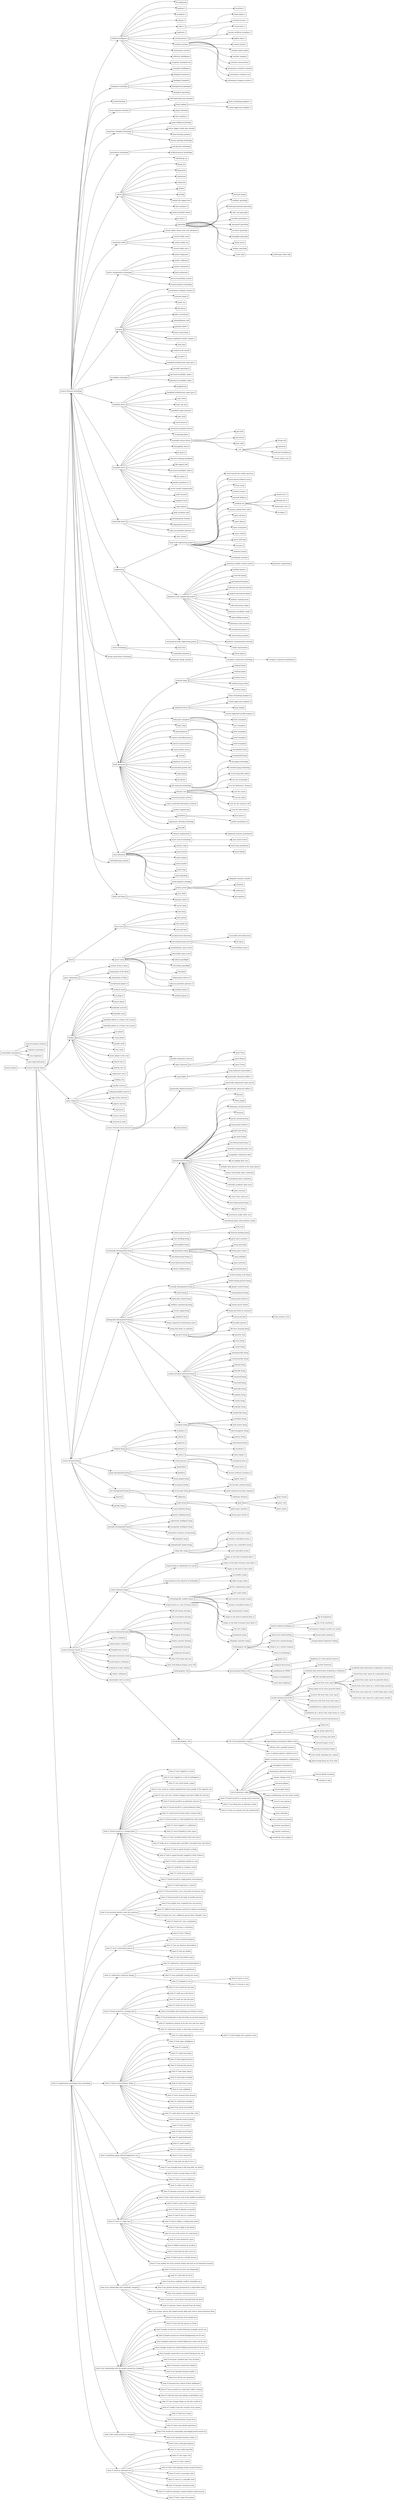 digraph MultiStep {

  rankdir=LR;
  node [shape=record];

  "literary theme" -> "science fictional theme";
  "science fictional theme" -> "science fictional technology";
  "science fictional technology" -> "artificial intelligence";
  "artificial intelligence" -> "AI safeguards";
  "artificial intelligence" -> "android::1";
  "android::1" -> "sex-droid::1";
  "artificial intelligence" -> "archailect::1";
  "artificial intelligence" -> "cyborg::1";
  "artificial intelligence" -> "robot::1";
  "robot::1" -> "robot helper::1";
  "robot::1" -> "mechanical man::1";
  "artificial intelligence" -> "replicant::1";
  "artificial intelligence" -> "virtual person::1";
  "virtual person::1" -> "virtual lover::1";
  "virtual person::1" -> "ancient artificial custodian::1";
  "virtual person::1" -> "digital clone::1";
  "artificial intelligence" -> "sentient machine";
  "sentient machine" -> "sentient bomb::1";
  "sentient machine" -> "sentient space probe";
  "sentient machine" -> "sentient computer";
  "sentient machine" -> "sentient nanomachines";
  "sentient machine" -> "autonomous sentient coworker";
  "sentient machine" -> "autonomous sentient tool";
  "artificial intelligence" -> "autonomous system";
  "autonomous system" -> "autonomous weapons system::1";
  "artificial intelligence" -> "collective intelligence";
  "artificial intelligence" -> "computer simulated war";
  "artificial intelligence" -> "emergent intelligence";
  "science fictional technology" -> "biological technology";
  "biological technology" -> "biological machinery";
  "biological technology" -> "biological computer";
  "biological technology" -> "bioengineered pathogen";
  "biological technology" -> "biological spaceship";
  "science fictional technology" -> "nanotechnology";
  "nanotechnology" -> "self-replicating nano-machine";
  "science fictional technology" -> "brain-computer interface";
  "brain-computer interface" -> "brain implant";
  "brain implant" -> "brain stimulating implant::1";
  "brain implant" -> "cranial aggression implant::1";
  "brain-computer interface" -> "plug-in learning";
  "science fictional technology" -> "spacetime changing technology";
  "spacetime changing technology" -> "time machine::1";
  "spacetime changing technology" -> "space folding technology";
  "spacetime changing technology" -> "device bigger inside than outside";
  "spacetime changing technology" -> "time freezing machine";
  "spacetime changing technology" -> "history altering technology";
  "science fictional technology" -> "gravitation technology";
  "gravitation technology" -> "anti-gravity technology";
  "gravitation technology" -> "artificial gravity technology";
  "science fictional technology" -> "vehicle";
  "vehicle" -> "self-driving car";
  "vehicle" -> "flying car";
  "vehicle" -> "flying boat";
  "vehicle" -> "subterrene";
  "vehicle" -> "submarine";
  "vehicle" -> "airliner";
  "vehicle" -> "airship";
  "vehicle" -> "mobile life support box";
  "vehicle" -> "time machine::2";
  "vehicle" -> "mind-controlled vehicle";
  "vehicle" -> "jet pack::1";
  "vehicle" -> "spaceship";
  "spaceship" -> "Bussard ramjet";
  "spaceship" -> "modular spaceship";
  "spaceship" -> "multi-generational spaceship";
  "spaceship" -> "solar sail spaceship";
  "spaceship" -> "invisible spaceship::1";
  "spaceship" -> "unmanned spaceship";
  "spaceship" -> "ion drive spaceship";
  "spaceship" -> "intangible spaceship";
  "spaceship" -> "flying saucer";
  "spaceship" -> "sleeper spaceship";
  "spaceship" -> "rocket ship";
  "rocket ship" -> "multistage rocket ship";
  "science fictional technology" -> "simulated reality";
  "simulated reality" -> "virtual reality choose your own adventure";
  "simulated reality" -> "virtual reality room";
  "simulated reality" -> "virtual reality sex";
  "simulated reality" -> "virtual reality suit::1";
  "science fictional technology" -> "matter manipulation technology";
  "matter manipulation technology" -> "matter duplicator";
  "matter manipulation technology" -> "matter replicator";
  "matter manipulation technology" -> "matter transmuter";
  "matter manipulation technology" -> "food synthesizer";
  "matter manipulation technology" -> "give-you-anything scanner";
  "planetary weather control system" -> "planetary engineering";
  "science fictional technology" -> "weapon";
  "weapon" -> "autonomous weapons system::2";
  "weapon" -> "sentient bomb::2";
  "weapon" -> "death ray";
  "weapon" -> "kill button";
  "weapon" -> "killer microdrone";
  "weapon" -> "immobilization web";
  "weapon" -> "paralysis field::1";
  "weapon" -> "smart ammunition";
  "weapon" -> "human implanted suicide weapon::1";
  "weapon" -> "sonic gun";
  "weapon" -> "surface-to-air missile";
  "weapon" -> "sun gun::1";
  "weapon" -> "handheld multifunction super gun::1";
  "science fictional technology" -> "invisibility technology";
  "invisibility technology" -> "invisible spaceship::2";
  "invisibility technology" -> "personal invisibility cloak::1";
  "invisibility technology" -> "planetary invisibility cloak::1";
  "science fictional technology" -> "handheld device";
  "handheld device" -> "handheld lab";
  "handheld device" -> "handheld multifunction super gun::2";
  "handheld device" -> "sonic razor";
  "handheld device" -> "super spy pen";
  "handheld device" -> "handheld organ extractor";
  "handheld device" -> "pain stick";
  "handheld device" -> "metal detector";
  "science fictional technology" -> "wearable device";
  "wearable device" -> "everlasting fabric";
  "wearable device" -> "wearable torture device";
  "wearable torture device" -> "pain belt";
  "wearable torture device" -> "pain buzzer";
  "wearable torture device" -> "pain collar";
  "wearable device" -> "intangibility device";
  "wearable device" -> "jet pack::2";
  "wearable device" -> "life force draining headband";
  "wearable device" -> "life-support belt";
  "wearable torture device" -> "suit";
  "suit" -> "diving suit";
  "suit" -> "spacesuit";
  "suit" -> "powered exoskeleton";
  "suit" -> "virtual reality suit::2";
  "wearable device" -> "personal invisibility cloak::2";
  "wearable device" -> "face patch::1";
  "wearable device" -> "perfect prosthetics::1";
  "wearable device" -> "secret toenail compartment";
  "wearable device" -> "ankle bracelet";
  "wearable device" -> "magnetic boots";
  "wearable device" -> "super glasses";
  "super glasses" -> "vision beyond the visible spectrum";
  "super glasses" -> "sonar-based artificial vision";
  "super glasses" -> "X-ray vision";
  "science fictional technology" -> "booth-like device";
  "booth-like device" -> "baby incubator pod";
  "booth-like device" -> "disintegration chamber";
  "booth-like device" -> "teleportation device::1";
  "booth-like device" -> "take-you-anywhere gateway::1";
  "booth-like device" -> "sonic shower";
  "science fictional technology" -> "engineering";
  "engineering" -> "large-scale engineering project";
  "large-scale engineering project" -> "artificial island::1";
  "large-scale engineering project" -> "asteroid deflector";
  "large-scale engineering project" -> "artificial city";
  "artificial city" -> "domed city::1";
  "artificial city" -> "floating city::1";
  "artificial city" -> "underwater city::1";
  "artificial city" -> "arcology::1";
  "large-scale engineering project" -> "mining a planet from orbit";
  "large-scale engineering project" -> "space elevator";
  "large-scale engineering project" -> "space library";
  "large-scale engineering project" -> "space monument";
  "large-scale engineering project" -> "space station";
  "large-scale engineering project" -> "space telescope";
  "large-scale engineering project" -> "sun gun::2";
  "large-scale engineering project" -> "undersea tunnel";
  "large-scale engineering project" -> "earthquake machine";
  "engineering" -> "planetary-scale engineering project";
  "planetary-scale engineering project" -> "artificial planet::1";
  "planetary-scale engineering project" -> "asteroid mining";
  "planetary-scale engineering project" -> "geoengineered planet";
  "planetary-scale engineering project" -> "hollowed out asteroid habitat";
  "planetary-scale engineering project" -> "magical amusement planet";
  "planetary-scale engineering project" -> "military training moon";
  "planetary-scale engineering project" -> "off-world prison colony";
  "planetary-scale engineering project" -> "planetary invisibility cloak::2";
  "planetary-scale engineering project" -> "planet killing weapon";
  "planetary-scale engineering project" -> "planetary-scale machine";
  "planetary-scale engineering project" -> "terraformed planet::1";
  "planetary-scale engineering project" -> "world eating machine";
  "planetary-scale engineering project" -> "planetary weather control system";
  "engineering" -> "astronomical-scale engineering project";
  "astronomical-scale engineering project" -> "galactic communication network";
  "astronomical-scale engineering project" -> "stellar rejuvenation";
  "astronomical-scale engineering project" -> "Dyson sphere";
  "science fictional technology" -> "stasis technology";
  "stasis technology" -> "stasis box";
  "stasis technology" -> "suspended animation";
  "suspended animation" -> "cryogenic suspension technology";
  "cryogenic suspension technology" -> "cryogenic suspension punishment";
  "science fictional technology" -> "energy generation technology";
  "energy generation technology" -> "perpetual energy machine";
  "science fictional technology" -> "body alteration";
  "body alteration" -> "artificial organ";
  "artificial organ" -> "artificial blood";
  "artificial organ" -> "artificial gland";
  "artificial organ" -> "artificial heart";
  "artificial organ" -> "artificial human body";
  "artificial organ" -> "artificial lungs";
  "body alteration" -> "implanted device";
  "implanted device" -> "brain stimulating implant::2";
  "implanted device" -> "cranial aggression implant::2";
  "implanted device" -> "pain implant";
  "implanted device" -> "human implanted suicide weapon::2";
  "body alteration" -> "body part transplant";
  "body part transplant" -> "brain transplant";
  "body part transplant" -> "eye transplant";
  "body part transplant" -> "fetal transplant";
  "body part transplant" -> "hand transplant";
  "body part transplant" -> "head transplant";
  "body alteration" -> "body swap";
  "body alteration" -> "disembodiment";
  "disembodiment" -> "disembodied brain";
  "disembodiment" -> "disembodied head";
  "body alteration" -> "remote controlled person";
  "body alteration" -> "species transmutation";
  "body alteration" -> "super growth serum";
  "body alteration" -> "cloning";
  "body alteration" -> "duplicate of a person";
  "body alteration" -> "accelerated growth rate";
  "body alteration" -> "rapid aging";
  "body alteration" -> "devolution";
  "body alteration" -> "life extension technology";
  "life extension technology" -> "anti-aging technology";
  "life extension technology" -> "retarded aging technology";
  "life extension technology" -> "revival long after death";
  "body alteration" -> "disease cure";
  "disease cure" -> "cure for acromegaly";
  "disease cure" -> "cure for Alzheimer's disease";
  "disease cure" -> "cure for cancer";
  "disease cure" -> "cure for polio";
  "disease cure" -> "cure for the common cold";
  "disease cure" -> "cure for tuberculosis";
  "body alteration" -> "external immune system";
  "body alteration" -> "super accelerated Darwinian evolution";
  "body alteration" -> "genetic engineering";
  "body alteration" -> "prosthetic";
  "prosthetic" -> "face patch::2";
  "prosthetic" -> "perfect prosthetics::2";
  "body alteration" -> "appearance altering technology";
  "science fictional technology" -> "mind alteration";
  "mind alteration" -> "memory implantation";
  "memory implantation" -> "implanted memory punishment";
  "mind alteration" -> "mind control technology";
  "mind control technology" -> "mass mind control";
  "mind alteration" -> "memory wipe";
  "memory wipe" -> "mind wipe punishment";
  "mind alteration" -> "group mind";
  "group mind" -> "mind linking";
  "mind alteration" -> "mind reading";
  "mind alteration" -> "mind transfer";
  "mind alteration" -> "mind swap";
  "mind alteration" -> "mind uploading";
  "mind alteration" -> "mind-computer merging";
  "mind alteration" -> "psionic power";
  "psionic power" -> "telepathic memory transfer";
  "psionic power" -> "telepathy";
  "psionic power" -> "telekinesis";
  "psionic power" -> "precognition";
  "matter manipulation technology" -> "miniaturization technology";
  "unclassified contraption" -> "musical machine interface";
  "unclassified contraption" -> "radiation neutralizer";
  "science fictional technology" -> "self-replicating machine";
  "handheld device" -> "universal translation device";
  "unclassified contraption" -> "voice duplicator";
  "body alteration" -> "food pill";
  "unclassified contraption" -> "super high-yield grain";
  "science fictional theme" -> "travel";
  "travel" -> "time travel";
  "time travel" -> "time loop";
  "time travel" -> "time portal";
  "time travel" -> "time speed up";
  "time travel" -> "reversed time";
  "time travel" -> "localized time distortion";
  "travel" -> "space travel";
  "space travel" -> "inter-dimensional travel";
  "inter-dimensional travel" -> "accessible extra dimension";
  "inter-dimensional travel" -> "2D space";
  "inter-dimensional travel" -> "non-Euclidean space";
  "space travel" -> "interplanetary space travel";
  "space travel" -> "interstellar space travel";
  "space travel" -> "orbital spaceflight";
  "space travel" -> "sub-orbital spaceflight";
  "space travel" -> "wormhole";
  "space travel" -> "teleportation device::2";
  "space travel" -> "take-you-anywhere gateway::2";
  "science fictional theme" -> "space colonization";
  "space colonization" -> "society living in space";
  "space colonization" -> "colonization of the Moon";
  "space colonization" -> "colonization of Mars";
  "space colonization" -> "terraformed planet::2";
  "science fictional theme" -> "habitat";
  "habitat" -> "artificial world";
  "artificial world" -> "artificial island::2";
  "artificial world" -> "artificial planet::2";
  "habitat" -> "arcology::2";
  "habitat" -> "desert planet";
  "habitat" -> "habitable asteroid";
  "habitat" -> "habitable moon";
  "habitat" -> "habitable planet in a binary star system";
  "habitat" -> "habitable planet in a trinary star system";
  "habitat" -> "ice planet";
  "habitat" -> "ocean planet";
  "habitat" -> "parallel earth";
  "habitat" -> "twin earth";
  "habitat" -> "water planet to the core";
  "habitat" -> "domed city::2";
  "habitat" -> "floating city::2";
  "habitat" -> "underwater city::2";
  "habitat" -> "walking city";
  "science fictional theme" -> "space region";
  "space region" -> "parallel universe";
  "parallel universe" -> "parallel antimatter universe";
  "space region" -> "collapsing bubble universe";
  "space region" -> "edge of the universe";
  "space region" -> "galactic barrier";
  "space region" -> "multiverse";
  "space region" -> "reverse universe";
  "space region" -> "universe-in-a-box";
  "science fictional technology" -> "fields and beams";
  "fields and beams" -> "force field";
  "fields and beams" -> "paralysis field::2";
  "fields and beams" -> "tractor beam";
  "science fictional theme" -> "science fictional being";
  "science fictional being" -> "science fictional stock character";
  "science fictional stock character" -> "space character";
  "space character" -> "space Nazi";
  "space character" -> "space Roman";
  "space character" -> "space Greek";
  "science fictional stock character" -> "supersoldier";
  "supersoldier" -> "drug enhanced supersoldier";
  "supersoldier" -> "genetically enhanced soldier::1";
  "science fictional stock character" -> "genetically enhanced person";
  "genetically enhanced person" -> "genetically engineered super person";
  "genetically enhanced person" -> "genetically enhanced soldier::2";
  "science fictional stock character" -> "mad scientist";
  "science fictional being" -> "locationally distinguished being";
  "locationally distinguished being" -> "extraterrestrial being";
  "extraterrestrial being" -> "Martian";
  "extraterrestrial being" -> "Moon people";
  "extraterrestrial being" -> "Neptunian extraterrestrial";
  "extraterrestrial being" -> "Venusian";
  "extraterrestrial being" -> "Jovian extraterrestrial";
  "extraterrestrial being" -> "human-alien hybrid::1";
  "extraterrestrial being" -> "black hole being";
  "extraterrestrial being" -> "gas giant being";
  "extraterrestrial being" -> "two-dimensional being::1";
  "extraterrestrial being" -> "powerful conquering alien race";
  "extraterrestrial being" -> "xenophobic isolationist alien";
  "extraterrestrial being" -> "zoo making alien race";
  "extraterrestrial being" -> "multiple alien species evolved on the same planet";
  "extraterrestrial being" -> "extinct interstellar alien civilization";
  "extraterrestrial being" -> "assimilating alien civilization";
  "extraterrestrial being" -> "culturally symbiotic alien races";
  "extraterrestrial being" -> "alien overseers";
  "extraterrestrial being" -> "covert alien observers";
  "extraterrestrial being" -> "extra-dimensional being::1";
  "extraterrestrial being" -> "galactic being";
  "extraterrestrial being" -> "mysterious maker alien race";
  "extraterrestrial being" -> "spacefaring aliens with primitive minds";
  "locationally distinguished being" -> "subterranean being";
  "subterranean being" -> "mole men";
  "subterranean being" -> "bedrock dwelling being";
  "locationally distinguished being" -> "ooze dwelling being";
  "locationally distinguished being" -> "thermophilic being";
  "locationally distinguished being" -> "spaceborne being";
  "locationally distinguished being" -> "two-dimensional being::2";
  "locationally distinguished being" -> "extra-dimensional being::2";
  "locationally distinguished being" -> "dream walking being";
  "spaceborne being" -> "giant space amoeba::1";
  "spaceborne being" -> "living spaceship";
  "spaceborne being" -> "living space cloud::1";
  "spaceborne being" -> "space jellyfish";
  "spaceborne being" -> "space protozoa";
  "spaceborne being" -> "spacefaring plant";
  "science fictional being" -> "biologically distinguished being";
  "biologically distinguished being" -> "sexually distinguished being";
  "biologically distinguished being" -> "hybrid being";
  "hybrid being" -> "human-alien hybrid::2";
  "hybrid being" -> "human-insect hybrid";
  "sexually distinguished being" -> "cyclical mating cycle being";
  "sexually distinguished being" -> "lethal mating practice being";
  "sexually distinguished being" -> "gender neutral being";
  "sexually distinguished being" -> "multi-gendered being";
  "biologically distinguished being" -> "bilaterally colored being";
  "biologically distinguished being" -> "childless reproducing being";
  "biologically distinguished being" -> "reverse aging being";
  "biologically distinguished being" -> "symbiotic being";
  "biologically distinguished being" -> "being composed of autonomous parts";
  "biologically distinguished being" -> "being that feeds on radiation";
  "biologically distinguished being" -> "parasitic being";
  "parasitic being" -> "being that feeds on emotions";
  "parasitic being" -> "neural parasite";
  "neural parasite" -> "brain memory virus";
  "parasitic being" -> "invisible parasite";
  "parasitic being" -> "life force draining being";
  "parasitic being" -> "parasitic bug";
  "biologically distinguished being" -> "animal and plant patterned being";
  "animal and plant patterned being" -> "avian being";
  "animal and plant patterned being" -> "canine being";
  "animal and plant patterned being" -> "chameleon-like being";
  "animal and plant patterned being" -> "crustacean-like being";
  "animal and plant patterned being" -> "felinoid being";
  "animal and plant patterned being" -> "fish-like being";
  "animal and plant patterned being" -> "humanoid being";
  "animal and plant patterned being" -> "insectoid being";
  "animal and plant patterned being" -> "plant-like being";
  "animal and plant patterned being" -> "reptilian being";
  "animal and plant patterned being" -> "simian being";
  "animal and plant patterned being" -> "slug-like being";
  "animal and plant patterned being" -> "starfish-like being";
  "biologically distinguished being" -> "inorganic being";
  "inorganic being" -> "crystalline being";
  "inorganic being" -> "dark matter being";
  "inorganic being" -> "electromagnetic being";
  "inorganic being" -> "gaseous being";
  "inorganic being" -> "silicon-based being";
  "science fictional being" -> "artificial being";
  "artificial being" -> "archailect::2";
  "artificial being" -> "cyborg::2";
  "artificial being" -> "replicant::2";
  "artificial being" -> "android::2";
  "android::2" -> "sex-droid::2";
  "artificial being" -> "robot::2";
  "robot::2" -> "robot helper::2";
  "robot::2" -> "mechanical man::2";
  "artificial being" -> "virtual person::2";
  "virtual person::2" -> "virtual lover::2";
  "virtual person::2" -> "ancient artificial custodian::2";
  "virtual person::2" -> "digital clone::2";
  "science fictional being" -> "shape distinguished being";
  "shape distinguished being" -> "shapeshifter";
  "shape distinguished being" -> "blobform";
  "shape distinguished being" -> "brain-shaped being";
  "shape distinguished being" -> "incorporeal being";
  "science fictional being" -> "size distinguished being";
  "size distinguished being" -> "microscopic being";
  "microscopic being" -> "microscopic sentient being";
  "microscopic being" -> "metal eating microscopic organism";
  "microscopic being" -> "subatomic bacteria";
  "size distinguished being" -> "Lilliputian";
  "size distinguished being" -> "large being";
  "large being" -> "giant";
  "giant" -> "giant woman";
  "giant" -> "giant crab";
  "giant" -> "giant mantis";
  "large being" -> "giant space amoeba::2";
  "large being" -> "living space cloud::2";
  "science fictional being" -> "dinosaur";
  "science fictional being" -> "god-like being";
  "god-like being" -> "transcendental being";
  "science fictional being" -> "mentally distinguished being";
  "mentally distinguished being" -> "binary thinking being";
  "mentally distinguished being" -> "collectively intelligent being";
  "mentally distinguished being" -> "emergently intelligent being";
  "mentally distinguished being" -> "emotionless emotion craving being";
  "mentally distinguished being" -> "telepathic being";
  "mentally distinguished being" -> "telepathically linked beings";
  "science fictional theme" -> "science fictional society";
  "science fictional society" -> "science fictional utopia";
  "science fictional utopia" -> "ruling elite utopia";
  "ruling elite utopia" -> "council of wise-men utopia";
  "ruling elite utopia" -> "machine controlled society::1";
  "ruling elite utopia" -> "master race controlled society";
  "ruling elite utopia" -> "mind controlled society";
  "science fictional utopia" -> "utopia based on exploitation of a group";
  "utopia based on exploitation of a group" -> "utopia on the back of android labor::1";
  "utopia based on exploitation of a group" -> "utopia on the back of human clone labor::1";
  "utopia based on exploitation of a group" -> "utopia on the back of slave labor";
  "science fictional utopia" -> "utopia based on the rejection of technology";
  "utopia based on the rejection of technology" -> "neo-luddist utopia";
  "utopia based on the rejection of technology" -> "noble savage utopia";
  "science fictional utopia" -> "technologically enabled utopia";
  "technologically enabled utopia" -> "genetic engineering utopia";
  "technologically enabled utopia" -> "hive mind utopia";
  "technologically enabled utopia" -> "post-scarcity economy utopia";
  "technologically enabled utopia" -> "machine controlled society::2";
  "technologically enabled utopia" -> "transhumanist utopia";
  "technologically enabled utopia" -> "utopia on the back of android labor::2";
  "technologically enabled utopia" -> "utopia on the back of human clone labor::2";
  "science fictional utopia" -> "utopia based on a view of human nature";
  "utopia based on a view of human nature" -> "free love utopia";
  "utopia based on a view of human nature" -> "kumbayah utopia";
  "utopia based on a view of human nature" -> "telepathic peaceful utopia";
  "science fictional society" -> "science fictional dystopia";
  "science fictional dystopia" -> "kill all humans dystopia";
  "science fictional dystopia" -> "ads everywhere dystopia";
  "science fictional dystopia" -> "bureaucratic dystopia";
  "science fictional dystopia" -> "consumerist dystopia";
  "science fictional dystopia" -> "drugged up dystopia";
  "science fictional dystopia" -> "lawless anarchy dystopia";
  "science fictional dystopia" -> "overpopulated dystopia";
  "science fictional dystopia" -> "totalitarian dystopia";
  "science fictional society" -> "alien civilization";
  "science fictional society" -> "subterranean civilization";
  "science fictional society" -> "thoughtcrime society";
  "science fictional society" -> "alternate historical society";
  "alternate historical society" -> "what if the Nazis had won";
  "alternate historical society" -> "what if the Roman Empire never fell";
  "science fictional society" -> "multi-species civilization";
  "science fictional society" -> "civilization of only children";
  "science fictional society" -> "robotic civilization";
  "science fictional society" -> "catastrophic risk to society";
  "catastrophic risk to society" -> "anthropogenic risk";
  "anthropogenic risk" -> "technological risk";
  "technological risk" -> "hostile artificial intelligence";
  "hostile artificial intelligence" -> "the AI singularity";
  "hostile artificial intelligence" -> "rise of the machines";
  "hostile artificial intelligence" -> "autonomous weapons system run amok";
  "technological risk" -> "destructive biotechnology";
  "destructive biotechnology" -> "human-made pandemic";
  "destructive biotechnology" -> "cloning-related replicative fading";
  "technological risk" -> "destructive nanotechnology";
  "technological risk" -> "reliance on a central computer";
  "technological risk" -> "slaves to technology";
  "anthropogenic risk" -> "governmental failure risk";
  "governmental failure risk" -> "global war";
  "governmental failure risk" -> "ecological destruction";
  "ecological destruction" -> "depletion of a vital natural resource";
  "governmental failure risk" -> "annihilation by WMDs";
  "annihilation by WMDs" -> "nuclear holocaust";
  "governmental failure risk" -> "human overpopulation";
  "governmental failure risk" -> "ozone layer depletion";
  "catastrophic risk to society" -> "non-anthropogenic risk";
  "risk of extra-planetary origin" -> "hostile extraterrestrial life";
  "hostile extraterrestrial life" -> "accidental alien destruction of planetary civilization";
  "accidental alien destruction of planetary civilization" -> "accidental alien destruction of planetary ecosystem";
  "hostile extraterrestrial life" -> "alien brought pandemic";
  "hostile extraterrestrial life" -> "attack from outer space";
  "attack from outer space" -> "attack from outer space by a genocidal enemy";
  "attack from outer space" -> "attack from outer space by powerful aliens";
  "attack from outer space" -> "attack from outer space by a world eating machine";
  "attack from outer space" -> "attack from outer space by a world eating space cloud";
  "attack from outer space" -> "attack from outer space by a giant space amoeba";
  "hostile extraterrestrial life" -> "being wiped out by more powerful aliens";
  "hostile extraterrestrial life" -> "invasive life form from outer space";
  "hostile extraterrestrial life" -> "subversive life form from outer space";
  "hostile extraterrestrial life" -> "annihilation by a planet busting device";
  "hostile extraterrestrial life" -> "annihilation by a device that stops fusion in a star";
  "hostile extraterrestrial life" -> "orchestrated asteroid bombardment";
  "non-anthropogenic risk" -> "risk of planetary origin";
  "risk of planetary origin" -> "planet scorching atmospheric conflagration";
  "risk of planetary origin" -> "atmospheric dissipation";
  "risk of planetary origin" -> "spontaneous planetary break up";
  "risk of planetary origin" -> "climatic change event";
  "climatic change event" -> "natural global warming";
  "climatic change event" -> "coming ice age";
  "risk of planetary origin" -> "botanical plague";
  "risk of planetary origin" -> "catastrophic flood";
  "risk of planetary origin" -> "fungus proliferating over the entire world";
  "risk of planetary origin" -> "rise of a new species";
  "risk of planetary origin" -> "natural pandemic";
  "risk of planetary origin" -> "mass infertility";
  "risk of planetary origin" -> "mass radiation poisoning";
  "risk of planetary origin" -> "monster apocalypse";
  "risk of planetary origin" -> "volcanic cataclysm";
  "risk of planetary origin" -> "worldwide locust plague";
  "non-anthropogenic risk" -> "risk of extra-planetary origin";
  "risk of extra-planetary origin" -> "catastrophic solar event";
  "catastrophic solar event" -> "dying sun";
  "catastrophic solar event" -> "sun going supernova";
  "catastrophic solar event" -> "planet scorching solar flare";
  "risk of extra-planetary origin" -> "approaching astronomical object event";
  "approaching astronomical object event" -> "asteroid impact event";
  "approaching astronomical object event" -> "passing astronomical object";
  "approaching astronomical object event" -> "moon slowly spiraling into a planet";
  "approaching astronomical object event" -> "planet being flung out of its orbit";
  "risk of extra-planetary origin" -> "collision with a parallel universe";
  "risk of extra-planetary origin" -> "rise in ambient galactic radiation level";
  "science fictional theme" -> "what if I experienced something truly astounding";
  "what if I experienced something truly astounding" -> "what if I found myself in a strange place";
  "what if I found myself in a strange place" -> "what if I was trapped in a novel";
  "what if I found myself in a strange place" -> "what if I was trapped in a void of nothingness";
  "what if I found myself in a strange place" -> "what if I was stuck inside a game";
  "what if I found myself in a strange place" -> "what if I was stuck on a planet populated by horny people of the opposite sex";
  "what if I found myself in a strange place" -> "what if I was cast into a lawless dungeon and had to fight for survival";
  "what if I found myself in a strange place" -> "what if I found myself in an alternate universe";
  "what if I found myself in an alternate universe" -> "what if I found myself in a savage mirror universe";
  "what if I found myself in an alternate universe" -> "what if I was flung into an alternate reality";
  "what if I found myself in a strange place" -> "what if I found myself in a transcendental realm";
  "what if I found myself in a transcendental realm" -> "what if I went on a journey into the underworld";
  "what if I found myself in a strange place" -> "what if I could travel around inside a human body";
  "what if I found myself in a strange place" -> "what if I found myself in a land inhabited by only women";
  "what if I found myself in a strange place" -> "what if I were trapped in a nightmare";
  "what if I found myself in a strange place" -> "what if I were stranded in outer space";
  "what if I found myself in a strange place" -> "what if I were stranded without food and water";
  "what if I found myself in a strange place" -> "what if I woke up in a strange place and didn't remember how I got there";
  "what if I found myself in a strange place" -> "what if I had to spend eternity in limbo";
  "what if I found myself in a strange place" -> "what if I had to spend eternity trapped in futile violence";
  "what if I found myself in a strange place" -> "what if I were a specimen animal in a zoo";
  "what if I found myself in a strange place" -> "what if I could life in a fantasy world";
  "what if I found myself in a strange place" -> "what if I could never go home";
  "what if I found myself in a strange place" -> "what if I found myself in a high gravity environment";
  "what if I found myself in a strange place" -> "what if I could experience a what-if";
  "what if I experienced something truly astounding" -> "what if my personal identity came into question";
  "what if my personal identity came into question" -> "what if I discovered that I was a facsimile of someone else";
  "what if my personal identity came into question" -> "what if I found myself in the body of another person";
  "what if my personal identity came into question" -> "what if two people were combined into one person";
  "what if my personal identity came into question" -> "what if I suffered total amnesia and had to relearn everything";
  "what if my personal identity came into question" -> "what if I found out I was a different person than I thought I was";
  "what if my personal identity came into question" -> "what if I found out I was a simulation";
  "what if my personal identity came into question" -> "what if I became a simulation";
  "what if I experienced something truly astounding" -> "what if I met a noteworthy person";
  "what if I met a noteworthy person" -> "what if I met a Viking";
  "what if I met a noteworthy person" -> "what if I met an historical figure";
  "what if I met a noteworthy person" -> "what if I met my distance descendants";
  "what if I met a noteworthy person" -> "what if I met my double";
  "what if I met a noteworthy person" -> "what if I met the perfect mate";
  "what if I experienced something truly astounding" -> "what if I underwent a physical change";
  "what if I underwent a physical change" -> "what if I underwent a physical metamorphosis";
  "what if I underwent a physical change" -> "what if I underwent an apotheosis";
  "what if I underwent a physical change" -> "what if I were gradually turning into stone";
  "what if I underwent a physical change" -> "what if I changed in size";
  "what if I changed in size" -> "what if I grew in size";
  "what if I changed in size" -> "what if I shrank in size";
  "what if I experienced something truly astounding" -> "what if I found myself in a strange time";
  "what if I found myself in a strange time" -> "what if I was tossed into the past";
  "what if I found myself in a strange time" -> "what if I woke up in the future";
  "what if I found myself in a strange time" -> "what if I could see into the past";
  "what if I found myself in a strange time" -> "what if I could see into the future";
  "what if I found myself in a strange time" -> "what if everybody and everything was frozen in time";
  "what if I found myself in a strange time" -> "what if I lived backwards in time but kept my present memories";
  "what if I found myself in a strange time" -> "what if I repeated a portion of my life over and over again";
  "what if I found myself in a strange time" -> "what if I could move faster in time than everyone else";
  "what if I experienced something truly astounding" -> "what if I had an extraordinary ability";
  "what if I had an extraordinary ability" -> "what if I could shapeshift";
  "what if I could shapeshift" -> "what if I could change into a gaseous state";
  "what if I had an extraordinary ability" -> "what if I had super intelligence";
  "what if I had an extraordinary ability" -> "what if I could fly";
  "what if I had an extraordinary ability" -> "what if I could read minds";
  "what if I had an extraordinary ability" -> "what if I had magical powers";
  "what if I had an extraordinary ability" -> "what if I had psychic powers";
  "what if I had an extraordinary ability" -> "what if I had super speed";
  "what if I had an extraordinary ability" -> "what if I had super strength";
  "what if I had an extraordinary ability" -> "what if I had X-ray vision";
  "what if I had an extraordinary ability" -> "what if I was unkillable";
  "what if I had an extraordinary ability" -> "what if I were immune from disease";
  "what if I had an extraordinary ability" -> "what if I could hear thoughts";
  "what if I had an extraordinary ability" -> "what if my touch was deadly";
  "what if I had an extraordinary ability" -> "what if I could swim in the ocean like a fish";
  "what if I had an extraordinary ability" -> "what if I had the touch of death";
  "what if I had an extraordinary ability" -> "what if I were invisible";
  "what if I had an extraordinary ability" -> "what if I had an evil hand";
  "what if I experienced something truly astounding" -> "what if something aging related happened to me";
  "what if something aging related happened to me" -> "what if I aged backwards";
  "what if something aging related happened to me" -> "what if I aged rapidly";
  "what if something aging related happened to me" -> "what if I could be young again";
  "what if something aging related happened to me" -> "what if I were immortal";
  "what if something aging related happened to me" -> "what if I had only one day to live::1";
  "what if something aging related happened to me" -> "what if I was brought back to life long after my death";
  "what if something aging related happened to me" -> "what if I had a second chance at life";
  "what if something aging related happened to me" -> "what if I had a second childhood";
  "what if I experienced something truly astounding" -> "what if I were in a tight spot";
  "what if I were in a tight spot" -> "what if a killer was after me";
  "what if I were in a tight spot" -> "what if I became accessory to a friend's crime";
  "what if I were in a tight spot" -> "what if I got a limb stuck in rock in the middle of nowhere";
  "what if I were in a tight spot" -> "what if I had to mate with a stranger";
  "what if I were in a tight spot" -> "what if I had to operate on myself";
  "what if I were in a tight spot" -> "what if I had to rely on a madman";
  "what if I were in a tight spot" -> "what if I had to defuse a ticking time bomb";
  "what if I were in a tight spot" -> "what if I had to fight to the death";
  "what if I were in a tight spot" -> "what if I was at the mercy of a mad doctor";
  "what if I were in a tight spot" -> "what if I were hunted for sport";
  "what if I were in a tight spot" -> "what if I killed someone by accident";
  "what if I were in a tight spot" -> "what if I had only one day to live::2";
  "what if I were in a tight spot" -> "what if I had to go on a suicide mission";
  "what if I were in a tight spot" -> "what if I was yanked out of my normal routine and sent on an important mission";
  "what if I experienced something truly astounding" -> "what if my relationship with somebody changed";
  "what if my relationship with somebody changed" -> "what if I found out my lover was despicable";
  "what if my relationship with somebody changed" -> "what if I could edit my lover";
  "what if my relationship with somebody changed" -> "what if my lover suddenly couldn't remember me";
  "what if my relationship with somebody changed" -> "what if my partner became possessed by a malevolent entity";
  "what if my relationship with somebody changed" -> "what if my partner switched gender";
  "what if my relationship with somebody changed" -> "what if someone I cared about returned from the dead";
  "what if my relationship with somebody changed" -> "what if someone I knew returned from the dead";
  "what if my relationship with somebody changed" -> "what if my enemy and my ally looked exactly alike and I had to choose between them";
  "what if I experienced something truly astounding" -> "what if my relationship with the people around me changed";
  "what if my relationship with the people around me changed" -> "what if I were the last of my family line";
  "what if my relationship with the people around me changed" -> "what if I were the last person on Earth";
  "what if my relationship with the people around me changed" -> "what if people around me started behaving strangely one by one";
  "what if my relationship with the people around me changed" -> "what if people around me started disappearing one by one";
  "what if my relationship with the people around me changed" -> "what if people around me started falling into comas one by one";
  "what if my relationship with the people around me changed" -> "what if people around me started falling mysteriously ill one by one";
  "what if my relationship with the people around me changed" -> "what if people connected to me started dying one by one";
  "what if my relationship with the people around me changed" -> "what if everyone vanished and I was all alone";
  "what if my relationship with the people around me changed" -> "what if everyone turned into zombies";
  "what if my relationship with the people around me changed" -> "what if our fantasies become reality::1";
  "what if my relationship with the people around me changed" -> "what if we all lost our memories";
  "what if my relationship with the people around me changed" -> "what if everyone lost control of their inhibitions";
  "what if my relationship with the people around me changed" -> "what if I was accused of a crime that I didn't commit";
  "what if my relationship with the people around me changed" -> "what if I told the truth and nobody would believe me";
  "what if my relationship with the people around me changed" -> "what if I saw strange things no one else could see";
  "what if my relationship with the people around me changed" -> "what if I couldn't trust the veracity of my senses";
  "what if my relationship with the people around me changed" -> "what if I had true visions";
  "what if my relationship with the people around me changed" -> "what if I had memories of past lives";
  "what if my relationship with the people around me changed" -> "what if I had a near-death experience";
  "what if I experienced something truly astounding" -> "what if the world around me changed";
  "what if the world around me changed" -> "what if the world was continually rearranging itself around me";
  "what if the world around me changed" -> "what if our fantasies become reality::2";
  "what if the world around me changed" -> "what if men could get pregnant";
  "what if I experienced something truly astounding" -> "what if I lived an alternate live";
  "what if I lived an alternate live" -> "what if I was really beautiful";
  "what if I lived an alternate live" -> "what if I was super rich";
  "what if I lived an alternate live" -> "what if I were a ghost";
  "what if I lived an alternate live" -> "what if I had a life-changing stroke of good fortune";
  "what if I lived an alternate live" -> "what if I were a sovereign ruler";
  "what if I lived an alternate live" -> "what if I were in a coma-like state";
  "what if I lived an alternate live" -> "what if I became extremely lucky";
  "what if I lived an alternate live" -> "what if I could do anything I wanted without repercussions";
  "what if I lived an alternate live" -> "what if I had a super love potion";

}
